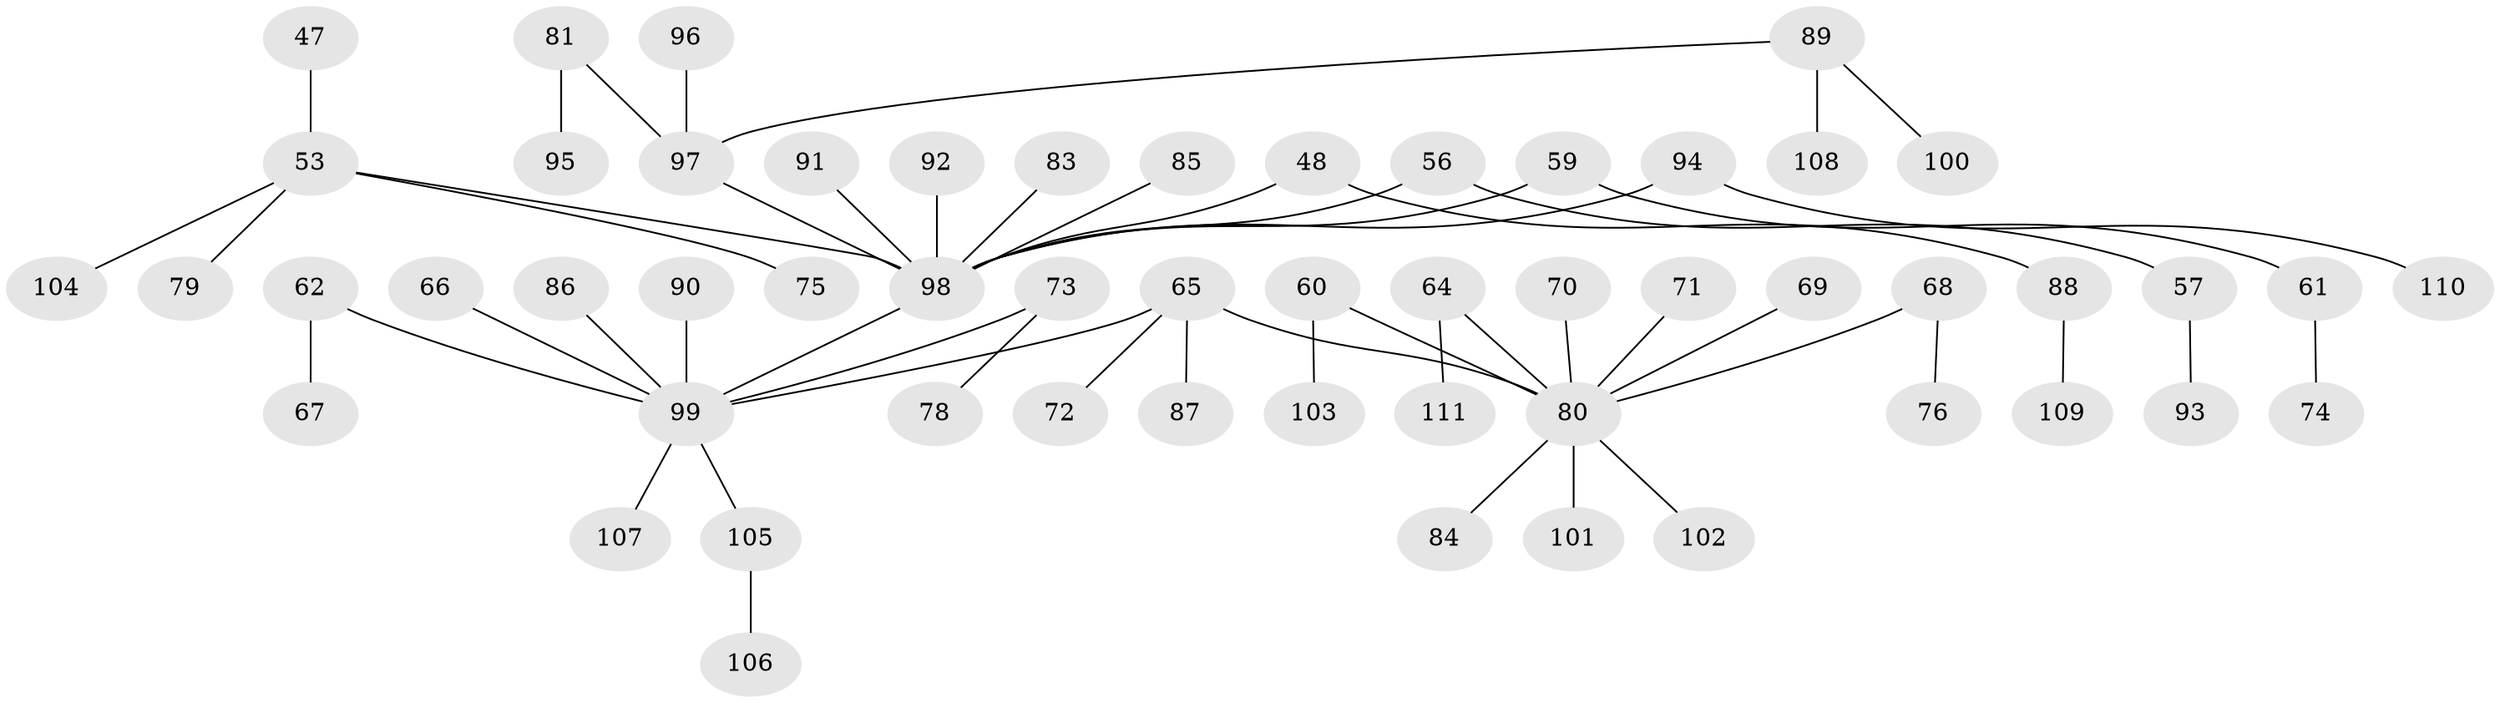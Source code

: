 // original degree distribution, {5: 0.06306306306306306, 4: 0.04504504504504504, 7: 0.009009009009009009, 3: 0.13513513513513514, 1: 0.4774774774774775, 2: 0.2702702702702703}
// Generated by graph-tools (version 1.1) at 2025/53/03/09/25 04:53:20]
// undirected, 55 vertices, 54 edges
graph export_dot {
graph [start="1"]
  node [color=gray90,style=filled];
  47;
  48;
  53 [super="+42+35"];
  56;
  57;
  59;
  60;
  61;
  62;
  64 [super="+19+38"];
  65 [super="+5+31+37+44"];
  66;
  67;
  68;
  69;
  70;
  71;
  72;
  73 [super="+20"];
  74;
  75;
  76;
  78;
  79;
  80 [super="+7+18+14+22+25+27+17+51+36+54+55"];
  81;
  83;
  84;
  85;
  86;
  87;
  88;
  89 [super="+82"];
  90;
  91;
  92;
  93;
  94;
  95;
  96;
  97 [super="+16+28+77"];
  98 [super="+50+58+45"];
  99 [super="+1+52+32"];
  100;
  101;
  102;
  103;
  104;
  105;
  106;
  107;
  108;
  109;
  110;
  111;
  47 -- 53;
  48 -- 88;
  48 -- 98;
  53 -- 79;
  53 -- 104;
  53 -- 75;
  53 -- 98;
  56 -- 57;
  56 -- 98;
  57 -- 93;
  59 -- 61;
  59 -- 98;
  60 -- 103;
  60 -- 80;
  61 -- 74;
  62 -- 67;
  62 -- 99;
  64 -- 111;
  64 -- 80;
  65 -- 72;
  65 -- 87;
  65 -- 99;
  65 -- 80;
  66 -- 99;
  68 -- 76;
  68 -- 80;
  69 -- 80;
  70 -- 80;
  71 -- 80;
  73 -- 99;
  73 -- 78;
  80 -- 101;
  80 -- 84;
  80 -- 102;
  81 -- 95;
  81 -- 97;
  83 -- 98;
  85 -- 98;
  86 -- 99;
  88 -- 109;
  89 -- 108;
  89 -- 100;
  89 -- 97;
  90 -- 99;
  91 -- 98;
  92 -- 98;
  94 -- 110;
  94 -- 98;
  96 -- 97;
  97 -- 98;
  98 -- 99;
  99 -- 107;
  99 -- 105;
  105 -- 106;
}
